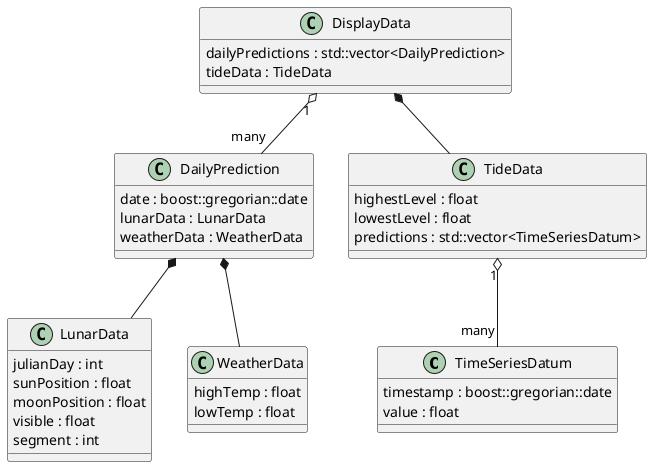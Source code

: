 @startuml
'https://plantuml.com/class-diagram

class TimeSeriesDatum {
    timestamp : boost::gregorian::date
    value : float
}

class DisplayData {
    dailyPredictions : std::vector<DailyPrediction>
    tideData : TideData
}

class DailyPrediction {
    date : boost::gregorian::date
    lunarData : LunarData
    weatherData : WeatherData
}

class LunarData {
    julianDay : int
    sunPosition : float
    moonPosition : float
    visible : float
    segment : int
}

class TideData {
    highestLevel : float
    lowestLevel : float
    predictions : std::vector<TimeSeriesDatum>
}

class WeatherData {
    highTemp : float
    lowTemp : float
}

DisplayData "1" o-- "many" DailyPrediction
DailyPrediction *-- LunarData
DisplayData *-- TideData
DailyPrediction *-- WeatherData
TideData "1" o-- "many" TimeSeriesDatum

@enduml